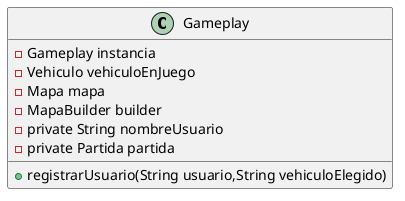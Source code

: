 @startuml
'https://plantuml.com/class-diagram

class Gameplay
{
    - Gameplay instancia
    - Vehiculo vehiculoEnJuego
    - Mapa mapa
    - MapaBuilder builder
    - private String nombreUsuario
    - private Partida partida
    + registrarUsuario(String usuario,String vehiculoElegido)

}

@enduml